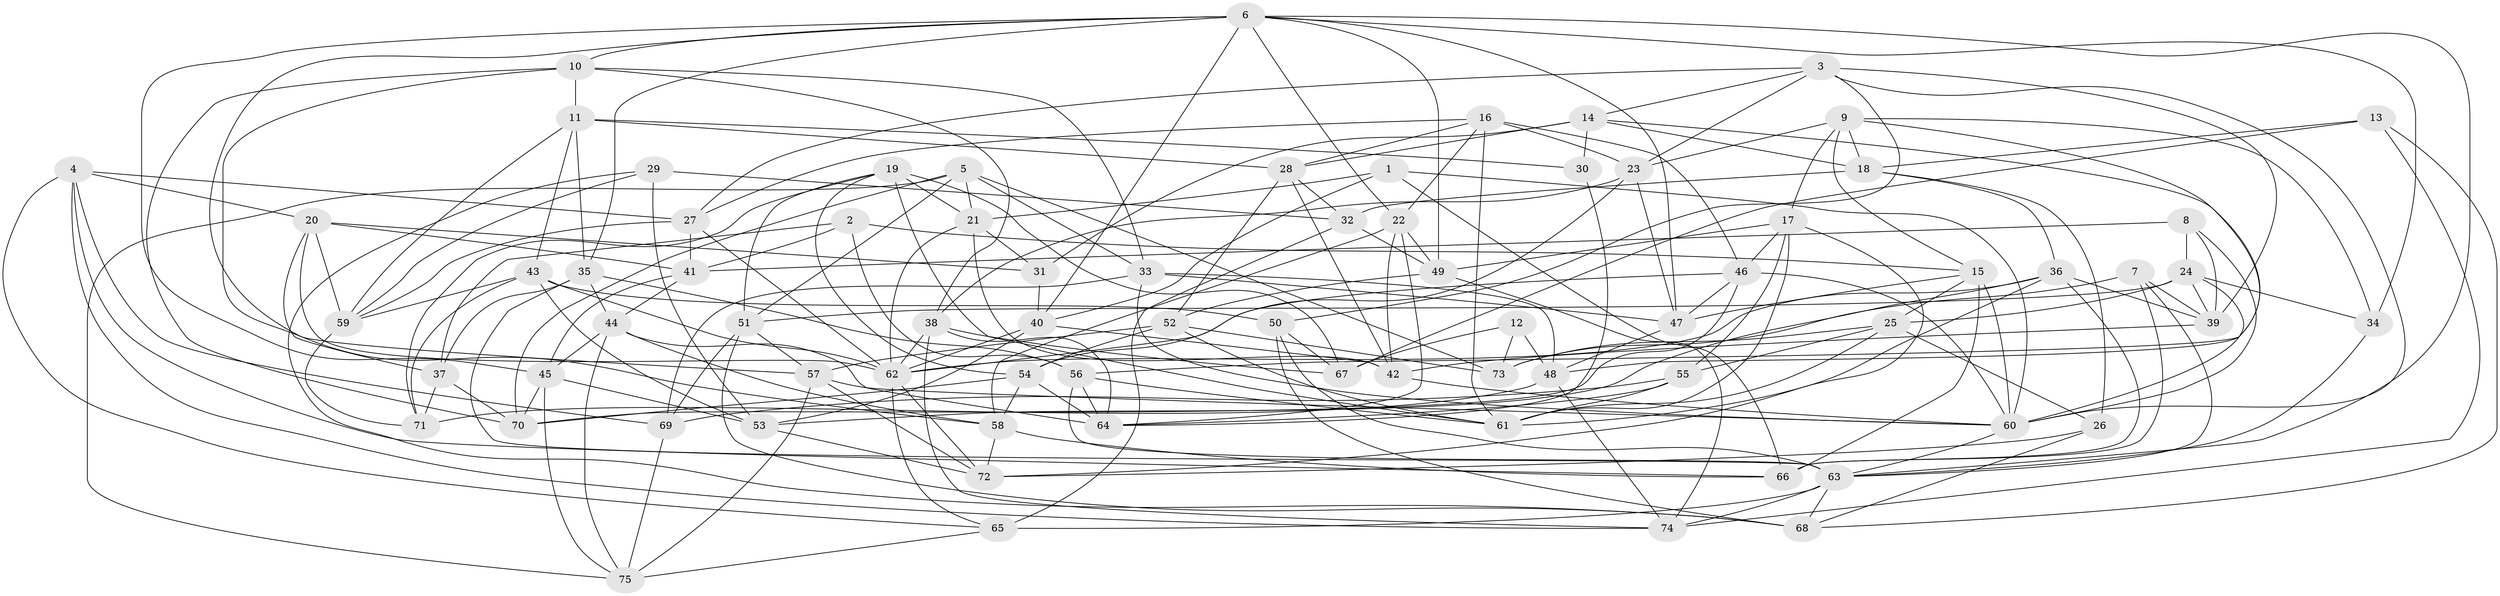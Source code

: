 // original degree distribution, {4: 1.0}
// Generated by graph-tools (version 1.1) at 2025/26/03/09/25 03:26:54]
// undirected, 75 vertices, 218 edges
graph export_dot {
graph [start="1"]
  node [color=gray90,style=filled];
  1;
  2;
  3;
  4;
  5;
  6;
  7;
  8;
  9;
  10;
  11;
  12;
  13;
  14;
  15;
  16;
  17;
  18;
  19;
  20;
  21;
  22;
  23;
  24;
  25;
  26;
  27;
  28;
  29;
  30;
  31;
  32;
  33;
  34;
  35;
  36;
  37;
  38;
  39;
  40;
  41;
  42;
  43;
  44;
  45;
  46;
  47;
  48;
  49;
  50;
  51;
  52;
  53;
  54;
  55;
  56;
  57;
  58;
  59;
  60;
  61;
  62;
  63;
  64;
  65;
  66;
  67;
  68;
  69;
  70;
  71;
  72;
  73;
  74;
  75;
  1 -- 21 [weight=1.0];
  1 -- 40 [weight=1.0];
  1 -- 60 [weight=1.0];
  1 -- 66 [weight=1.0];
  2 -- 15 [weight=1.0];
  2 -- 37 [weight=1.0];
  2 -- 41 [weight=1.0];
  2 -- 56 [weight=1.0];
  3 -- 14 [weight=1.0];
  3 -- 23 [weight=1.0];
  3 -- 27 [weight=1.0];
  3 -- 39 [weight=1.0];
  3 -- 50 [weight=1.0];
  3 -- 60 [weight=1.0];
  4 -- 20 [weight=1.0];
  4 -- 27 [weight=1.0];
  4 -- 65 [weight=1.0];
  4 -- 66 [weight=1.0];
  4 -- 69 [weight=1.0];
  4 -- 74 [weight=1.0];
  5 -- 21 [weight=1.0];
  5 -- 33 [weight=1.0];
  5 -- 51 [weight=1.0];
  5 -- 70 [weight=1.0];
  5 -- 73 [weight=1.0];
  5 -- 75 [weight=1.0];
  6 -- 10 [weight=1.0];
  6 -- 22 [weight=1.0];
  6 -- 34 [weight=1.0];
  6 -- 35 [weight=1.0];
  6 -- 40 [weight=1.0];
  6 -- 45 [weight=1.0];
  6 -- 47 [weight=1.0];
  6 -- 49 [weight=1.0];
  6 -- 57 [weight=1.0];
  6 -- 63 [weight=1.0];
  7 -- 39 [weight=1.0];
  7 -- 63 [weight=1.0];
  7 -- 66 [weight=1.0];
  7 -- 73 [weight=1.0];
  8 -- 24 [weight=1.0];
  8 -- 39 [weight=1.0];
  8 -- 41 [weight=1.0];
  8 -- 60 [weight=1.0];
  9 -- 15 [weight=1.0];
  9 -- 17 [weight=1.0];
  9 -- 18 [weight=1.0];
  9 -- 23 [weight=1.0];
  9 -- 34 [weight=1.0];
  9 -- 56 [weight=1.0];
  10 -- 11 [weight=1.0];
  10 -- 33 [weight=1.0];
  10 -- 38 [weight=1.0];
  10 -- 58 [weight=1.0];
  10 -- 70 [weight=1.0];
  11 -- 28 [weight=1.0];
  11 -- 30 [weight=1.0];
  11 -- 35 [weight=1.0];
  11 -- 43 [weight=1.0];
  11 -- 59 [weight=1.0];
  12 -- 48 [weight=1.0];
  12 -- 67 [weight=1.0];
  12 -- 73 [weight=2.0];
  13 -- 18 [weight=1.0];
  13 -- 67 [weight=1.0];
  13 -- 68 [weight=1.0];
  13 -- 74 [weight=1.0];
  14 -- 18 [weight=1.0];
  14 -- 28 [weight=1.0];
  14 -- 30 [weight=1.0];
  14 -- 31 [weight=1.0];
  14 -- 48 [weight=1.0];
  15 -- 25 [weight=1.0];
  15 -- 47 [weight=1.0];
  15 -- 60 [weight=1.0];
  15 -- 66 [weight=1.0];
  16 -- 22 [weight=1.0];
  16 -- 23 [weight=1.0];
  16 -- 27 [weight=1.0];
  16 -- 28 [weight=1.0];
  16 -- 46 [weight=1.0];
  16 -- 61 [weight=1.0];
  17 -- 46 [weight=1.0];
  17 -- 49 [weight=1.0];
  17 -- 55 [weight=1.0];
  17 -- 61 [weight=1.0];
  17 -- 72 [weight=1.0];
  18 -- 26 [weight=1.0];
  18 -- 32 [weight=1.0];
  18 -- 36 [weight=1.0];
  19 -- 21 [weight=1.0];
  19 -- 51 [weight=1.0];
  19 -- 54 [weight=1.0];
  19 -- 61 [weight=1.0];
  19 -- 67 [weight=1.0];
  19 -- 71 [weight=1.0];
  20 -- 31 [weight=1.0];
  20 -- 37 [weight=1.0];
  20 -- 41 [weight=1.0];
  20 -- 59 [weight=1.0];
  20 -- 62 [weight=1.0];
  21 -- 31 [weight=1.0];
  21 -- 42 [weight=1.0];
  21 -- 62 [weight=1.0];
  22 -- 42 [weight=1.0];
  22 -- 49 [weight=1.0];
  22 -- 58 [weight=1.0];
  22 -- 64 [weight=1.0];
  23 -- 38 [weight=1.0];
  23 -- 47 [weight=1.0];
  23 -- 54 [weight=1.0];
  24 -- 25 [weight=1.0];
  24 -- 34 [weight=1.0];
  24 -- 39 [weight=1.0];
  24 -- 51 [weight=1.0];
  24 -- 60 [weight=1.0];
  25 -- 26 [weight=1.0];
  25 -- 55 [weight=1.0];
  25 -- 61 [weight=1.0];
  25 -- 73 [weight=1.0];
  26 -- 68 [weight=1.0];
  26 -- 72 [weight=1.0];
  27 -- 41 [weight=1.0];
  27 -- 59 [weight=1.0];
  27 -- 62 [weight=1.0];
  28 -- 32 [weight=1.0];
  28 -- 42 [weight=1.0];
  28 -- 52 [weight=1.0];
  29 -- 32 [weight=1.0];
  29 -- 53 [weight=1.0];
  29 -- 59 [weight=1.0];
  29 -- 68 [weight=1.0];
  30 -- 64 [weight=2.0];
  31 -- 40 [weight=1.0];
  32 -- 49 [weight=1.0];
  32 -- 65 [weight=2.0];
  33 -- 47 [weight=1.0];
  33 -- 48 [weight=1.0];
  33 -- 60 [weight=1.0];
  33 -- 69 [weight=1.0];
  34 -- 63 [weight=1.0];
  35 -- 37 [weight=1.0];
  35 -- 44 [weight=1.0];
  35 -- 56 [weight=1.0];
  35 -- 63 [weight=1.0];
  36 -- 39 [weight=1.0];
  36 -- 53 [weight=1.0];
  36 -- 61 [weight=1.0];
  36 -- 62 [weight=1.0];
  36 -- 66 [weight=1.0];
  37 -- 70 [weight=1.0];
  37 -- 71 [weight=2.0];
  38 -- 62 [weight=1.0];
  38 -- 64 [weight=1.0];
  38 -- 67 [weight=1.0];
  38 -- 74 [weight=1.0];
  39 -- 42 [weight=1.0];
  40 -- 42 [weight=1.0];
  40 -- 53 [weight=1.0];
  40 -- 62 [weight=1.0];
  41 -- 44 [weight=1.0];
  41 -- 45 [weight=1.0];
  42 -- 60 [weight=1.0];
  43 -- 50 [weight=1.0];
  43 -- 53 [weight=1.0];
  43 -- 59 [weight=1.0];
  43 -- 62 [weight=1.0];
  43 -- 71 [weight=1.0];
  44 -- 45 [weight=1.0];
  44 -- 58 [weight=1.0];
  44 -- 64 [weight=1.0];
  44 -- 75 [weight=1.0];
  45 -- 53 [weight=1.0];
  45 -- 70 [weight=1.0];
  45 -- 75 [weight=1.0];
  46 -- 47 [weight=1.0];
  46 -- 60 [weight=1.0];
  46 -- 62 [weight=1.0];
  46 -- 70 [weight=1.0];
  47 -- 48 [weight=1.0];
  48 -- 71 [weight=1.0];
  48 -- 74 [weight=1.0];
  49 -- 52 [weight=1.0];
  49 -- 74 [weight=1.0];
  50 -- 63 [weight=1.0];
  50 -- 67 [weight=2.0];
  50 -- 68 [weight=1.0];
  51 -- 57 [weight=1.0];
  51 -- 68 [weight=1.0];
  51 -- 69 [weight=1.0];
  52 -- 54 [weight=1.0];
  52 -- 57 [weight=1.0];
  52 -- 61 [weight=1.0];
  52 -- 73 [weight=1.0];
  53 -- 72 [weight=1.0];
  54 -- 58 [weight=1.0];
  54 -- 64 [weight=1.0];
  54 -- 70 [weight=1.0];
  55 -- 61 [weight=1.0];
  55 -- 64 [weight=1.0];
  55 -- 69 [weight=2.0];
  56 -- 61 [weight=1.0];
  56 -- 63 [weight=1.0];
  56 -- 64 [weight=1.0];
  57 -- 60 [weight=1.0];
  57 -- 72 [weight=1.0];
  57 -- 75 [weight=1.0];
  58 -- 66 [weight=1.0];
  58 -- 72 [weight=1.0];
  59 -- 71 [weight=1.0];
  60 -- 63 [weight=1.0];
  62 -- 65 [weight=1.0];
  62 -- 72 [weight=1.0];
  63 -- 65 [weight=1.0];
  63 -- 68 [weight=1.0];
  63 -- 74 [weight=1.0];
  65 -- 75 [weight=1.0];
  69 -- 75 [weight=1.0];
}
